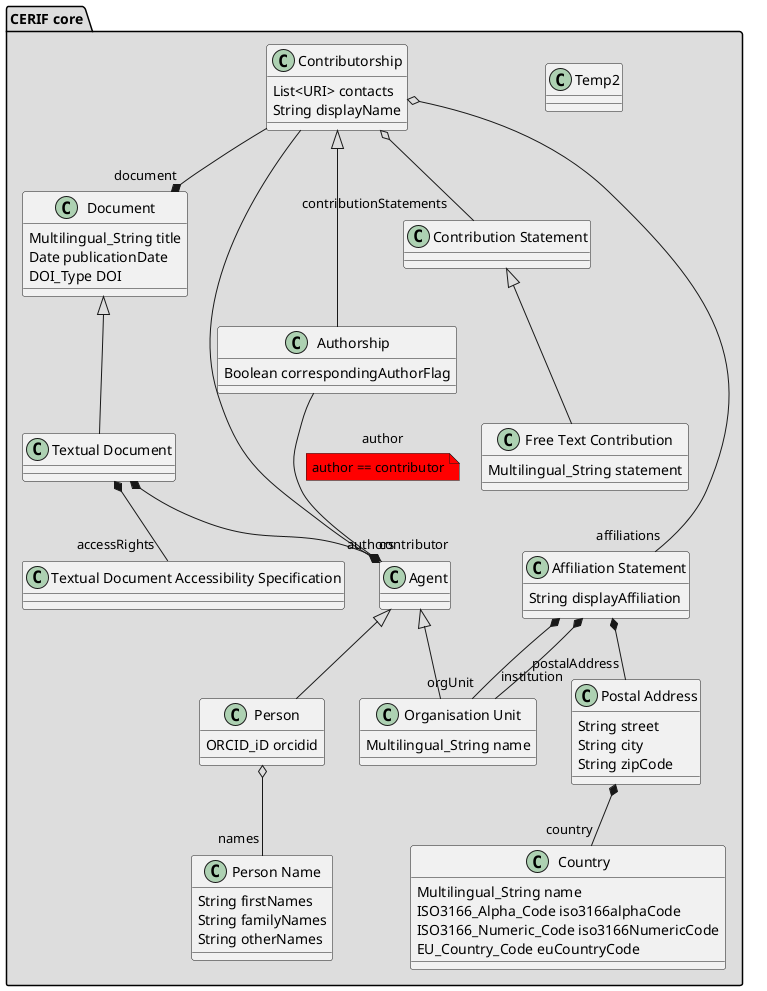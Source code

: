 @startuml
package "CERIF core" #DDDDDD {
    class Temp2

    !startsub Contributorship
    class "Document"{
        Multilingual_String title
        Date publicationDate
        DOI_Type DOI
    }
    !endsub
    class "Textual Document"{
    }
    class "Textual Document Accessibility Specification"{
    }
    !startsub Contributorship
    class "Agent"{

    }
    !endsub
    class "Organisation Unit"{
        Multilingual_String name
    }
    class "Person"{
        ORCID_iD orcidid
    }
    class "Person Name"{
        String firstNames
        String familyNames
        String otherNames
    }
    class "Authorship"{
        Boolean correspondingAuthorFlag
    }
    !startsub Contributorship
    class "Contributorship"{
        List<URI> contacts
        String displayName
    }
    class "Contribution Statement"{
    }
    class "Free Text Contribution"{
        Multilingual_String statement
    }
    class "Affiliation Statement"{
        String displayAffiliation
    }
    class "Postal Address"{
        String street
        String city
        String zipCode
    }
    class "Country"{
        Multilingual_String name
        ISO3166_Alpha_Code iso3166alphaCode
        ISO3166_Numeric_Code iso3166NumericCode
        EU_Country_Code euCountryCode
    }
    !endsub
}
!startsub Contributorship
"Postal Address" *-- "country" "Country"
"Affiliation Statement" *-- "postalAddress" "Postal Address"
"Affiliation Statement" *-- "orgUnit" "Organisation Unit"
"Affiliation Statement" *-- "institution" "Organisation Unit"
"Contribution Statement" <|-- "Free Text Contribution"
"Contributorship" --* "document" "Document"
"Contributorship" --* "contributor" "Agent"
"Contributorship" o-- "affiliations" "Affiliation Statement"
"Contributorship" o-- "contributionStatements" "Contribution Statement"
!endsub
"Contributorship" <|-- "Authorship"
"Authorship" --* "Agent":author
note on link #red: author == contributor
"Person" o-- "names" "Person Name"
"Agent" <|-- "Person"
"Agent" <|-- "Organisation Unit"
"Document" <|-- "Textual Document"
"Textual Document" *-- "accessRights" "Textual Document Accessibility Specification"
"Textual Document" *--  "authors" "Agent"
@enduml